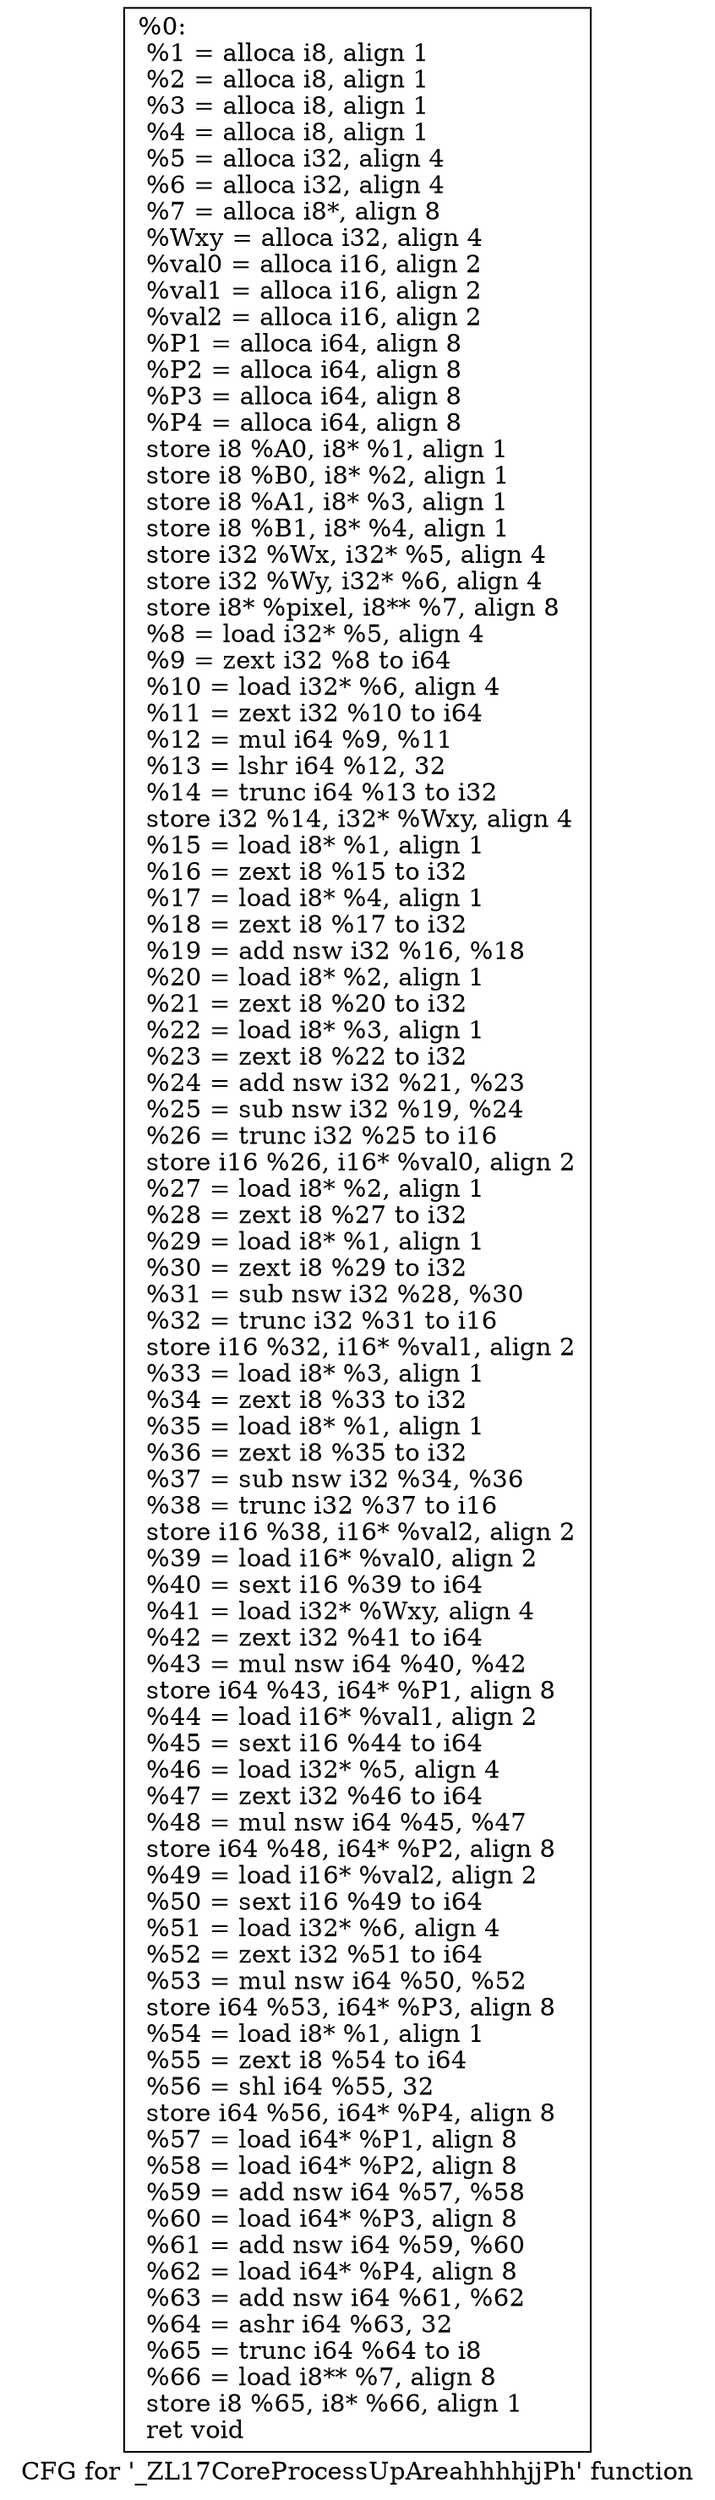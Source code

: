 digraph "CFG for '_ZL17CoreProcessUpAreahhhhjjPh' function" {
	label="CFG for '_ZL17CoreProcessUpAreahhhhjjPh' function";

	Node0x191a780 [shape=record,label="{%0:\l  %1 = alloca i8, align 1\l  %2 = alloca i8, align 1\l  %3 = alloca i8, align 1\l  %4 = alloca i8, align 1\l  %5 = alloca i32, align 4\l  %6 = alloca i32, align 4\l  %7 = alloca i8*, align 8\l  %Wxy = alloca i32, align 4\l  %val0 = alloca i16, align 2\l  %val1 = alloca i16, align 2\l  %val2 = alloca i16, align 2\l  %P1 = alloca i64, align 8\l  %P2 = alloca i64, align 8\l  %P3 = alloca i64, align 8\l  %P4 = alloca i64, align 8\l  store i8 %A0, i8* %1, align 1\l  store i8 %B0, i8* %2, align 1\l  store i8 %A1, i8* %3, align 1\l  store i8 %B1, i8* %4, align 1\l  store i32 %Wx, i32* %5, align 4\l  store i32 %Wy, i32* %6, align 4\l  store i8* %pixel, i8** %7, align 8\l  %8 = load i32* %5, align 4\l  %9 = zext i32 %8 to i64\l  %10 = load i32* %6, align 4\l  %11 = zext i32 %10 to i64\l  %12 = mul i64 %9, %11\l  %13 = lshr i64 %12, 32\l  %14 = trunc i64 %13 to i32\l  store i32 %14, i32* %Wxy, align 4\l  %15 = load i8* %1, align 1\l  %16 = zext i8 %15 to i32\l  %17 = load i8* %4, align 1\l  %18 = zext i8 %17 to i32\l  %19 = add nsw i32 %16, %18\l  %20 = load i8* %2, align 1\l  %21 = zext i8 %20 to i32\l  %22 = load i8* %3, align 1\l  %23 = zext i8 %22 to i32\l  %24 = add nsw i32 %21, %23\l  %25 = sub nsw i32 %19, %24\l  %26 = trunc i32 %25 to i16\l  store i16 %26, i16* %val0, align 2\l  %27 = load i8* %2, align 1\l  %28 = zext i8 %27 to i32\l  %29 = load i8* %1, align 1\l  %30 = zext i8 %29 to i32\l  %31 = sub nsw i32 %28, %30\l  %32 = trunc i32 %31 to i16\l  store i16 %32, i16* %val1, align 2\l  %33 = load i8* %3, align 1\l  %34 = zext i8 %33 to i32\l  %35 = load i8* %1, align 1\l  %36 = zext i8 %35 to i32\l  %37 = sub nsw i32 %34, %36\l  %38 = trunc i32 %37 to i16\l  store i16 %38, i16* %val2, align 2\l  %39 = load i16* %val0, align 2\l  %40 = sext i16 %39 to i64\l  %41 = load i32* %Wxy, align 4\l  %42 = zext i32 %41 to i64\l  %43 = mul nsw i64 %40, %42\l  store i64 %43, i64* %P1, align 8\l  %44 = load i16* %val1, align 2\l  %45 = sext i16 %44 to i64\l  %46 = load i32* %5, align 4\l  %47 = zext i32 %46 to i64\l  %48 = mul nsw i64 %45, %47\l  store i64 %48, i64* %P2, align 8\l  %49 = load i16* %val2, align 2\l  %50 = sext i16 %49 to i64\l  %51 = load i32* %6, align 4\l  %52 = zext i32 %51 to i64\l  %53 = mul nsw i64 %50, %52\l  store i64 %53, i64* %P3, align 8\l  %54 = load i8* %1, align 1\l  %55 = zext i8 %54 to i64\l  %56 = shl i64 %55, 32\l  store i64 %56, i64* %P4, align 8\l  %57 = load i64* %P1, align 8\l  %58 = load i64* %P2, align 8\l  %59 = add nsw i64 %57, %58\l  %60 = load i64* %P3, align 8\l  %61 = add nsw i64 %59, %60\l  %62 = load i64* %P4, align 8\l  %63 = add nsw i64 %61, %62\l  %64 = ashr i64 %63, 32\l  %65 = trunc i64 %64 to i8\l  %66 = load i8** %7, align 8\l  store i8 %65, i8* %66, align 1\l  ret void\l}"];
}
